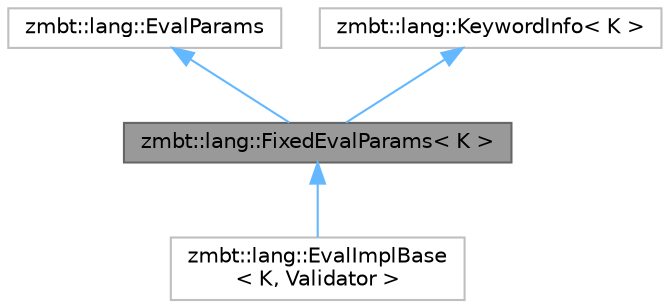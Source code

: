 digraph "zmbt::lang::FixedEvalParams&lt; K &gt;"
{
 // LATEX_PDF_SIZE
  bgcolor="transparent";
  edge [fontname=Helvetica,fontsize=10,labelfontname=Helvetica,labelfontsize=10];
  node [fontname=Helvetica,fontsize=10,shape=box,height=0.2,width=0.4];
  Node1 [id="Node000001",label="zmbt::lang::FixedEvalParams\< K \>",height=0.2,width=0.4,color="gray40", fillcolor="grey60", style="filled", fontcolor="black",tooltip=" "];
  Node2 -> Node1 [id="edge1_Node000001_Node000002",dir="back",color="steelblue1",style="solid",tooltip=" "];
  Node2 [id="Node000002",label="zmbt::lang::EvalParams",height=0.2,width=0.4,color="grey75", fillcolor="white", style="filled",URL="$classzmbt_1_1lang_1_1EvalParams.html",tooltip=" "];
  Node3 -> Node1 [id="edge2_Node000001_Node000003",dir="back",color="steelblue1",style="solid",tooltip=" "];
  Node3 [id="Node000003",label="zmbt::lang::KeywordInfo\< K \>",height=0.2,width=0.4,color="grey75", fillcolor="white", style="filled",URL="$structzmbt_1_1lang_1_1KeywordInfo.html",tooltip=" "];
  Node1 -> Node4 [id="edge3_Node000001_Node000004",dir="back",color="steelblue1",style="solid",tooltip=" "];
  Node4 [id="Node000004",label="zmbt::lang::EvalImplBase\l\< K, Validator \>",height=0.2,width=0.4,color="grey75", fillcolor="white", style="filled",URL="$classzmbt_1_1lang_1_1EvalImplBase.html",tooltip=" "];
}
